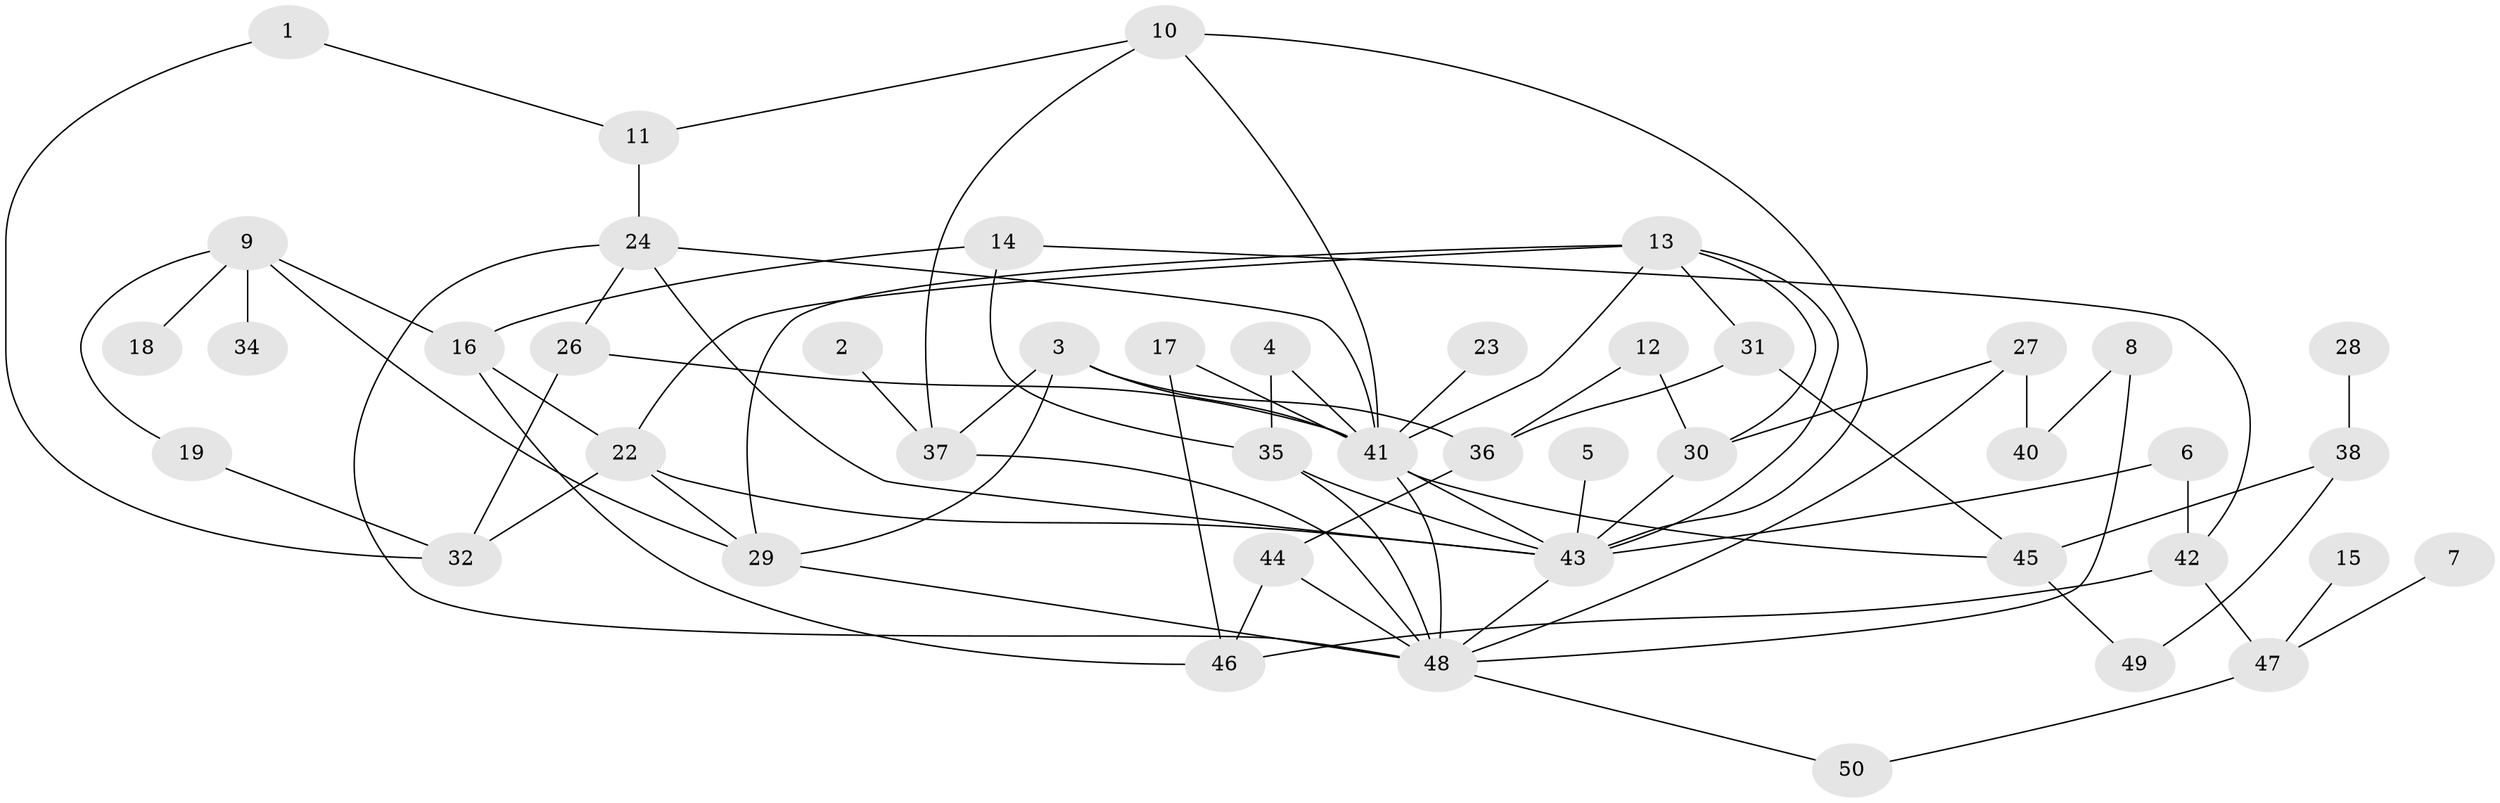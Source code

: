 // original degree distribution, {3: 0.23232323232323232, 1: 0.1717171717171717, 5: 0.09090909090909091, 2: 0.31313131313131315, 4: 0.1111111111111111, 0: 0.04040404040404041, 7: 0.010101010101010102, 6: 0.030303030303030304}
// Generated by graph-tools (version 1.1) at 2025/25/03/09/25 03:25:13]
// undirected, 45 vertices, 77 edges
graph export_dot {
graph [start="1"]
  node [color=gray90,style=filled];
  1;
  2;
  3;
  4;
  5;
  6;
  7;
  8;
  9;
  10;
  11;
  12;
  13;
  14;
  15;
  16;
  17;
  18;
  19;
  22;
  23;
  24;
  26;
  27;
  28;
  29;
  30;
  31;
  32;
  34;
  35;
  36;
  37;
  38;
  40;
  41;
  42;
  43;
  44;
  45;
  46;
  47;
  48;
  49;
  50;
  1 -- 11 [weight=1.0];
  1 -- 32 [weight=1.0];
  2 -- 37 [weight=1.0];
  3 -- 29 [weight=1.0];
  3 -- 36 [weight=1.0];
  3 -- 37 [weight=1.0];
  3 -- 41 [weight=1.0];
  4 -- 35 [weight=1.0];
  4 -- 41 [weight=1.0];
  5 -- 43 [weight=1.0];
  6 -- 42 [weight=2.0];
  6 -- 43 [weight=1.0];
  7 -- 47 [weight=1.0];
  8 -- 40 [weight=1.0];
  8 -- 48 [weight=1.0];
  9 -- 16 [weight=1.0];
  9 -- 18 [weight=1.0];
  9 -- 19 [weight=1.0];
  9 -- 29 [weight=1.0];
  9 -- 34 [weight=1.0];
  10 -- 11 [weight=1.0];
  10 -- 37 [weight=1.0];
  10 -- 41 [weight=1.0];
  10 -- 43 [weight=1.0];
  11 -- 24 [weight=1.0];
  12 -- 30 [weight=1.0];
  12 -- 36 [weight=1.0];
  13 -- 22 [weight=1.0];
  13 -- 29 [weight=1.0];
  13 -- 30 [weight=1.0];
  13 -- 31 [weight=1.0];
  13 -- 41 [weight=1.0];
  13 -- 43 [weight=1.0];
  14 -- 16 [weight=1.0];
  14 -- 35 [weight=1.0];
  14 -- 42 [weight=1.0];
  15 -- 47 [weight=1.0];
  16 -- 22 [weight=2.0];
  16 -- 46 [weight=1.0];
  17 -- 41 [weight=1.0];
  17 -- 46 [weight=1.0];
  19 -- 32 [weight=1.0];
  22 -- 29 [weight=1.0];
  22 -- 32 [weight=1.0];
  22 -- 43 [weight=1.0];
  23 -- 41 [weight=1.0];
  24 -- 26 [weight=1.0];
  24 -- 41 [weight=1.0];
  24 -- 43 [weight=1.0];
  24 -- 48 [weight=1.0];
  26 -- 32 [weight=1.0];
  26 -- 41 [weight=1.0];
  27 -- 30 [weight=1.0];
  27 -- 40 [weight=1.0];
  27 -- 48 [weight=1.0];
  28 -- 38 [weight=1.0];
  29 -- 48 [weight=1.0];
  30 -- 43 [weight=1.0];
  31 -- 36 [weight=1.0];
  31 -- 45 [weight=1.0];
  35 -- 43 [weight=1.0];
  35 -- 48 [weight=1.0];
  36 -- 44 [weight=2.0];
  37 -- 48 [weight=1.0];
  38 -- 45 [weight=1.0];
  38 -- 49 [weight=1.0];
  41 -- 43 [weight=1.0];
  41 -- 45 [weight=2.0];
  41 -- 48 [weight=1.0];
  42 -- 46 [weight=1.0];
  42 -- 47 [weight=1.0];
  43 -- 48 [weight=1.0];
  44 -- 46 [weight=1.0];
  44 -- 48 [weight=1.0];
  45 -- 49 [weight=1.0];
  47 -- 50 [weight=1.0];
  48 -- 50 [weight=1.0];
}

